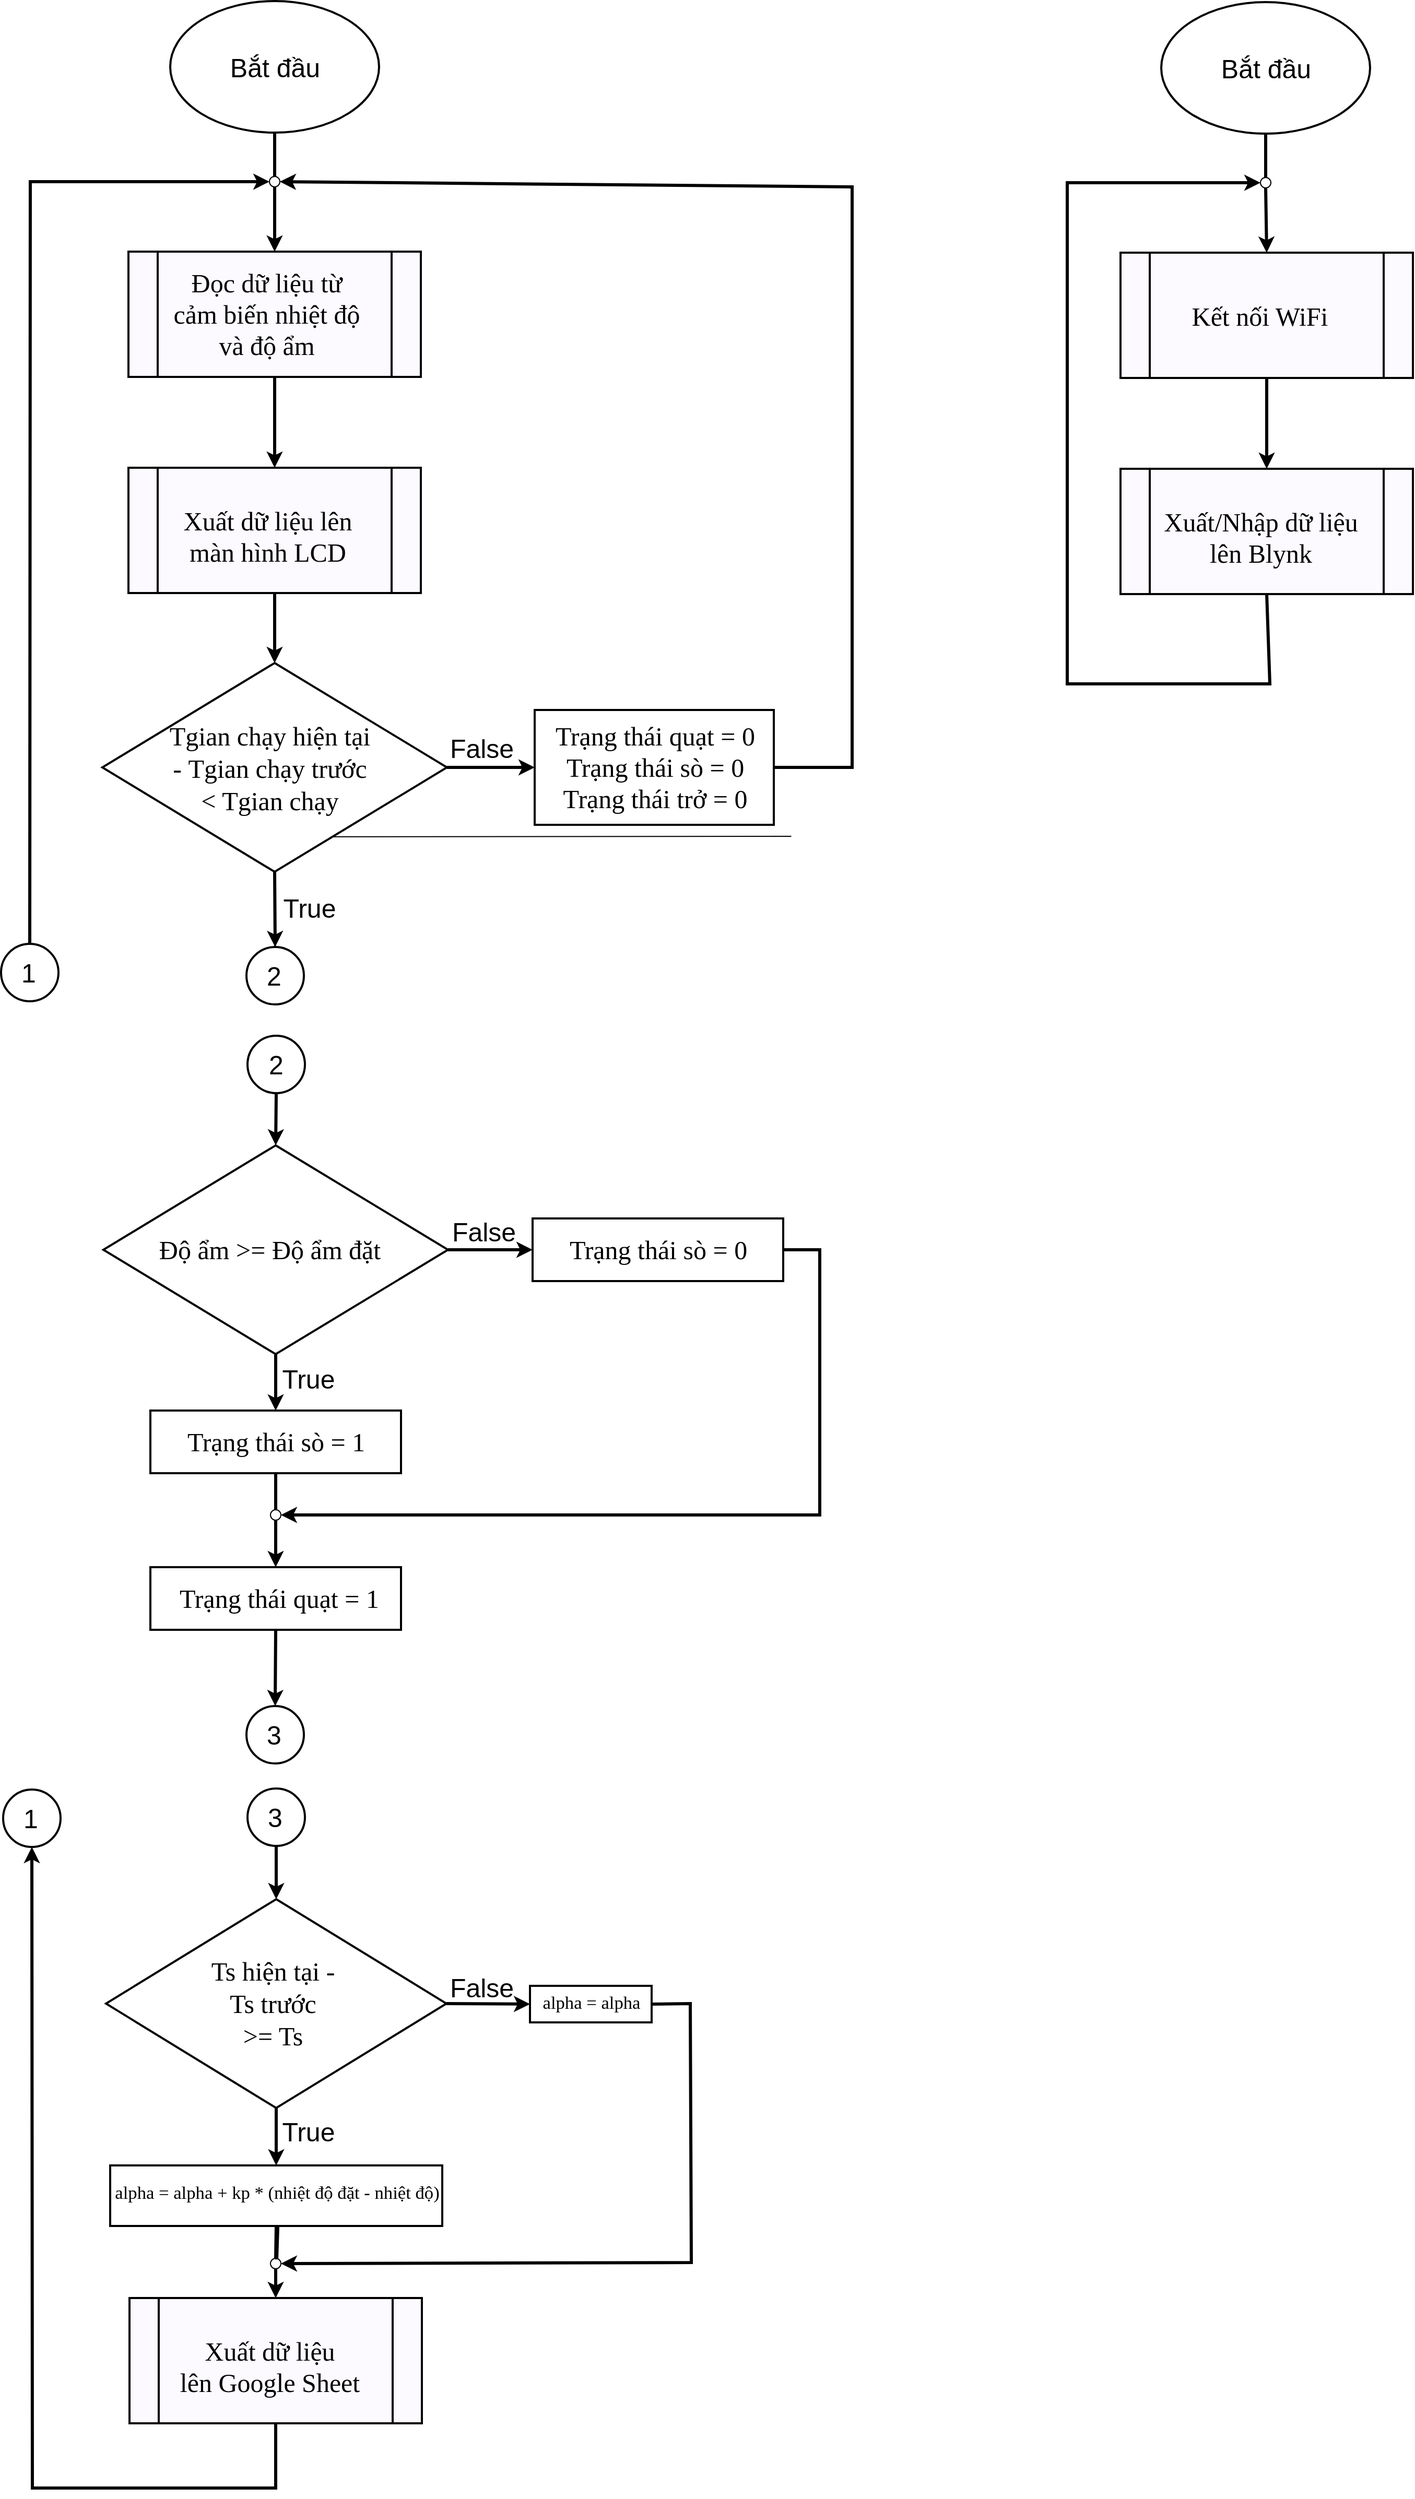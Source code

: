 <mxfile version="24.7.17">
  <diagram name="Page-1" id="D9zxaJIZI2jFiH7-IOss">
    <mxGraphModel dx="4497" dy="3326" grid="0" gridSize="1" guides="1" tooltips="1" connect="1" arrows="1" fold="1" page="0" pageScale="1" pageWidth="1654" pageHeight="2336" background="#ffffff" math="0" shadow="0">
      <root>
        <mxCell id="0" />
        <mxCell id="1" parent="0" />
        <mxCell id="LbYbu0DwZjwiuIc6V2sp-10" value="" style="edgeStyle=orthogonalEdgeStyle;rounded=0;orthogonalLoop=1;jettySize=auto;html=1;" parent="1" target="LbYbu0DwZjwiuIc6V2sp-2" edge="1">
          <mxGeometry relative="1" as="geometry">
            <mxPoint x="-18" y="-384" as="sourcePoint" />
          </mxGeometry>
        </mxCell>
        <mxCell id="LbYbu0DwZjwiuIc6V2sp-99" value="" style="endArrow=classic;html=1;rounded=0;fontColor=#000000;strokeColor=#000000;strokeWidth=3;entryX=0.5;entryY=0;entryDx=0;entryDy=0;exitX=0.5;exitY=1;exitDx=0;exitDy=0;" parent="1" source="LbYbu0DwZjwiuIc6V2sp-100" target="solCWpo8bO7OzQci0eeK-15" edge="1">
          <mxGeometry width="50" height="50" relative="1" as="geometry">
            <mxPoint x="-345" y="-221" as="sourcePoint" />
            <mxPoint x="-345" y="-141" as="targetPoint" />
          </mxGeometry>
        </mxCell>
        <mxCell id="Ph14q47PUuJlZYVLPVli-54" value="False" style="text;html=1;align=center;verticalAlign=middle;resizable=0;points=[];autosize=1;strokeColor=none;fillColor=none;fontColor=#000000;fontStyle=0;fontSize=25;" parent="1" vertex="1">
          <mxGeometry x="142" y="598" width="80" height="40" as="geometry" />
        </mxCell>
        <mxCell id="solCWpo8bO7OzQci0eeK-3" value="" style="edgeStyle=orthogonalEdgeStyle;rounded=0;orthogonalLoop=1;jettySize=auto;html=1;" parent="1" edge="1">
          <mxGeometry relative="1" as="geometry">
            <mxPoint x="476.746" y="240" as="sourcePoint" />
            <mxPoint x="-18" y="363.0" as="targetPoint" />
          </mxGeometry>
        </mxCell>
        <mxCell id="solCWpo8bO7OzQci0eeK-4" value="" style="endArrow=classic;html=1;rounded=0;fontColor=#000000;strokeColor=#000000;strokeWidth=3;exitX=0.5;exitY=1;exitDx=0;exitDy=0;entryX=0.5;entryY=0;entryDx=0;entryDy=0;" parent="1" source="solCWpo8bO7OzQci0eeK-38" target="solCWpo8bO7OzQci0eeK-41" edge="1">
          <mxGeometry width="50" height="50" relative="1" as="geometry">
            <mxPoint x="-202.5" y="1418" as="sourcePoint" />
            <mxPoint x="-202.5" y="1498" as="targetPoint" />
          </mxGeometry>
        </mxCell>
        <mxCell id="solCWpo8bO7OzQci0eeK-7" value="" style="endArrow=classic;html=1;rounded=0;fontColor=#000000;strokeColor=#000000;strokeWidth=3;entryX=0.5;entryY=0;entryDx=0;entryDy=0;exitX=0.5;exitY=1;exitDx=0;exitDy=0;" parent="1" source="solCWpo8bO7OzQci0eeK-23" target="solCWpo8bO7OzQci0eeK-17" edge="1">
          <mxGeometry width="50" height="50" relative="1" as="geometry">
            <mxPoint x="-241" y="603" as="sourcePoint" />
            <mxPoint x="-241" y="683" as="targetPoint" />
          </mxGeometry>
        </mxCell>
        <mxCell id="solCWpo8bO7OzQci0eeK-8" value="" style="endArrow=classic;html=1;rounded=0;fontColor=#000000;strokeColor=#000000;strokeWidth=3;exitX=0.5;exitY=1;exitDx=0;exitDy=0;entryX=0.5;entryY=0;entryDx=0;entryDy=0;" parent="1" source="solCWpo8bO7OzQci0eeK-26" target="HJxkdkK3NP3KPxyRZxwh-29" edge="1">
          <mxGeometry width="50" height="50" relative="1" as="geometry">
            <mxPoint x="-18" y="373.0" as="sourcePoint" />
            <mxPoint x="-22" y="360" as="targetPoint" />
          </mxGeometry>
        </mxCell>
        <mxCell id="solCWpo8bO7OzQci0eeK-9" value="" style="endArrow=classic;html=1;rounded=0;fontColor=#000000;strokeColor=#000000;strokeWidth=3;entryX=0.5;entryY=0;entryDx=0;entryDy=0;exitX=0.5;exitY=1;exitDx=0;exitDy=0;" parent="1" source="solCWpo8bO7OzQci0eeK-15" target="solCWpo8bO7OzQci0eeK-26" edge="1">
          <mxGeometry width="50" height="50" relative="1" as="geometry">
            <mxPoint x="-18" y="14" as="sourcePoint" />
            <mxPoint x="-15" y="79" as="targetPoint" />
          </mxGeometry>
        </mxCell>
        <mxCell id="solCWpo8bO7OzQci0eeK-10" value="" style="endArrow=classic;html=1;rounded=0;fontColor=#000000;strokeColor=#000000;strokeWidth=3;entryX=0.5;entryY=0;entryDx=0;entryDy=0;exitX=0.5;exitY=1;exitDx=0;exitDy=0;" parent="1" source="IF8FAciwRQgYDNBMesXo-1" target="LbYbu0DwZjwiuIc6V2sp-100" edge="1">
          <mxGeometry width="50" height="50" relative="1" as="geometry">
            <mxPoint x="17" y="-345" as="sourcePoint" />
            <mxPoint x="4" y="-333" as="targetPoint" />
          </mxGeometry>
        </mxCell>
        <mxCell id="solCWpo8bO7OzQci0eeK-13" value="" style="group" parent="1" vertex="1" connectable="0">
          <mxGeometry x="-158" y="-320" width="280" height="120" as="geometry" />
        </mxCell>
        <mxCell id="LbYbu0DwZjwiuIc6V2sp-100" value="" style="shape=process;whiteSpace=wrap;html=1;backgroundOutline=1;fillColor=#fcfaff;strokeWidth=2;strokeColor=#000000;" parent="solCWpo8bO7OzQci0eeK-13" vertex="1">
          <mxGeometry width="280" height="120" as="geometry" />
        </mxCell>
        <mxCell id="LbYbu0DwZjwiuIc6V2sp-101" value="&lt;font face=&quot;Times New Roman&quot;&gt;&lt;span style=&quot;font-size: 25px;&quot;&gt;Đọc dữ liệu&amp;nbsp;&lt;/span&gt;&lt;/font&gt;&lt;span style=&quot;font-size: 25px; font-family: &amp;quot;Times New Roman&amp;quot;; background-color: initial;&quot;&gt;từ&lt;/span&gt;&lt;div&gt;&lt;span style=&quot;font-size: 25px; font-family: &amp;quot;Times New Roman&amp;quot;; background-color: initial;&quot;&gt;cảm biến nhiệt độ&lt;/span&gt;&lt;/div&gt;&lt;div&gt;&lt;span style=&quot;font-size: 25px; font-family: &amp;quot;Times New Roman&amp;quot;; background-color: initial;&quot;&gt;và độ ẩm&lt;/span&gt;&lt;/div&gt;" style="text;html=1;align=center;verticalAlign=middle;resizable=0;points=[];autosize=1;strokeColor=none;fillColor=none;fontColor=#000000;container=0;" parent="solCWpo8bO7OzQci0eeK-13" vertex="1">
          <mxGeometry x="32.303" y="10.002" width="200" height="100" as="geometry" />
        </mxCell>
        <mxCell id="solCWpo8bO7OzQci0eeK-14" value="" style="group" parent="1" vertex="1" connectable="0">
          <mxGeometry x="-158" y="-108" width="280" height="120" as="geometry" />
        </mxCell>
        <mxCell id="solCWpo8bO7OzQci0eeK-15" value="" style="shape=process;whiteSpace=wrap;html=1;backgroundOutline=1;fillColor=#fcfaff;strokeWidth=2;strokeColor=#000000;" parent="solCWpo8bO7OzQci0eeK-14" vertex="1">
          <mxGeometry y="-5" width="280" height="120" as="geometry" />
        </mxCell>
        <mxCell id="solCWpo8bO7OzQci0eeK-16" value="&lt;font face=&quot;Times New Roman&quot;&gt;&lt;span style=&quot;font-size: 25px;&quot;&gt;Xuất dữ liệu lên&lt;/span&gt;&lt;/font&gt;&lt;div&gt;&lt;div&gt;&lt;font face=&quot;Times New Roman&quot;&gt;&lt;span style=&quot;font-size: 25px;&quot;&gt;màn hình LCD&lt;/span&gt;&lt;/font&gt;&lt;/div&gt;&lt;/div&gt;" style="text;html=1;align=center;verticalAlign=middle;resizable=0;points=[];autosize=1;strokeColor=none;fillColor=none;fontColor=#000000;container=0;" parent="solCWpo8bO7OzQci0eeK-14" vertex="1">
          <mxGeometry x="43.303" y="24.002" width="180" height="73" as="geometry" />
        </mxCell>
        <mxCell id="solCWpo8bO7OzQci0eeK-21" value="" style="group" parent="1" vertex="1" connectable="0">
          <mxGeometry x="-137.004" y="790" width="240.004" height="60" as="geometry" />
        </mxCell>
        <mxCell id="solCWpo8bO7OzQci0eeK-17" value="" style="rounded=0;whiteSpace=wrap;html=1;fillColor=#ffffff;strokeColor=#000000;strokeWidth=2;container=0;" parent="solCWpo8bO7OzQci0eeK-21" vertex="1">
          <mxGeometry x="0.004" width="240" height="60" as="geometry" />
        </mxCell>
        <mxCell id="solCWpo8bO7OzQci0eeK-18" value="&lt;font face=&quot;Times New Roman&quot;&gt;&lt;span style=&quot;font-size: 25px;&quot;&gt;Trạng thái sò = 1&lt;/span&gt;&lt;/font&gt;" style="text;html=1;align=center;verticalAlign=middle;resizable=0;points=[];autosize=1;strokeColor=none;fillColor=none;fontColor=#000000;container=0;" parent="solCWpo8bO7OzQci0eeK-21" vertex="1">
          <mxGeometry x="25" y="10.002" width="190" height="40" as="geometry" />
        </mxCell>
        <mxCell id="solCWpo8bO7OzQci0eeK-22" value="" style="group" parent="1" vertex="1" connectable="0">
          <mxGeometry x="-182" y="536" width="330" height="200" as="geometry" />
        </mxCell>
        <mxCell id="solCWpo8bO7OzQci0eeK-23" value="" style="rhombus;whiteSpace=wrap;html=1;fontColor=#000000;strokeColor=#000000;fillColor=#ffffff;strokeWidth=2;" parent="solCWpo8bO7OzQci0eeK-22" vertex="1">
          <mxGeometry width="330" height="200" as="geometry" />
        </mxCell>
        <mxCell id="solCWpo8bO7OzQci0eeK-24" value="&lt;span style=&quot;font-family: &amp;quot;Times New Roman&amp;quot;;&quot;&gt;Độ ẩm &amp;gt;= Độ ẩm đặt&lt;/span&gt;" style="text;html=1;align=center;verticalAlign=middle;resizable=0;points=[];autosize=1;strokeColor=none;fillColor=none;fontColor=#000000;fontStyle=0;fontSize=25;" parent="solCWpo8bO7OzQci0eeK-22" vertex="1">
          <mxGeometry x="39.289" y="80.488" width="240" height="40" as="geometry" />
        </mxCell>
        <mxCell id="solCWpo8bO7OzQci0eeK-31" value="" style="group" parent="1" vertex="1" connectable="0">
          <mxGeometry x="228.996" y="606" width="240.004" height="60" as="geometry" />
        </mxCell>
        <mxCell id="solCWpo8bO7OzQci0eeK-32" value="" style="rounded=0;whiteSpace=wrap;html=1;fillColor=#ffffff;strokeColor=#000000;strokeWidth=2;container=0;" parent="solCWpo8bO7OzQci0eeK-31" vertex="1">
          <mxGeometry x="0.004" width="240" height="60" as="geometry" />
        </mxCell>
        <mxCell id="solCWpo8bO7OzQci0eeK-33" value="&lt;font face=&quot;Times New Roman&quot;&gt;&lt;span style=&quot;font-size: 25px;&quot;&gt;Trạng thái sò = 0&lt;/span&gt;&lt;/font&gt;" style="text;html=1;align=center;verticalAlign=middle;resizable=0;points=[];autosize=1;strokeColor=none;fillColor=none;fontColor=#000000;container=0;" parent="solCWpo8bO7OzQci0eeK-31" vertex="1">
          <mxGeometry x="25" y="10.002" width="190" height="40" as="geometry" />
        </mxCell>
        <mxCell id="solCWpo8bO7OzQci0eeK-37" value="" style="group" parent="1" vertex="1" connectable="0">
          <mxGeometry x="-179.5" y="1258" width="326" height="200" as="geometry" />
        </mxCell>
        <mxCell id="solCWpo8bO7OzQci0eeK-38" value="" style="rhombus;whiteSpace=wrap;html=1;fontColor=#000000;strokeColor=#000000;fillColor=#ffffff;strokeWidth=2;" parent="solCWpo8bO7OzQci0eeK-37" vertex="1">
          <mxGeometry width="326" height="200" as="geometry" />
        </mxCell>
        <mxCell id="solCWpo8bO7OzQci0eeK-39" value="&lt;font face=&quot;Times New Roman&quot;&gt;Ts hiện tại -&lt;/font&gt;&lt;div&gt;&lt;font face=&quot;Times New Roman&quot;&gt;Ts trước&lt;/font&gt;&lt;/div&gt;&lt;div&gt;&lt;font face=&quot;Times New Roman&quot;&gt;&amp;gt;= Ts&lt;/font&gt;&lt;/div&gt;" style="text;html=1;align=center;verticalAlign=middle;resizable=0;points=[];autosize=1;strokeColor=none;fillColor=none;fontColor=#000000;fontStyle=0;fontSize=25;" parent="solCWpo8bO7OzQci0eeK-37" vertex="1">
          <mxGeometry x="90.57" y="47.488" width="137" height="106" as="geometry" />
        </mxCell>
        <mxCell id="solCWpo8bO7OzQci0eeK-44" value="True" style="text;html=1;align=center;verticalAlign=middle;resizable=0;points=[];autosize=1;strokeColor=none;fillColor=none;fontColor=#000000;fontStyle=0;fontSize=25;" parent="1" vertex="1">
          <mxGeometry x="-20.5" y="1458" width="69" height="43" as="geometry" />
        </mxCell>
        <mxCell id="solCWpo8bO7OzQci0eeK-45" value="" style="endArrow=classic;html=1;rounded=0;fontColor=#000000;strokeColor=#000000;strokeWidth=3;exitX=1;exitY=0.5;exitDx=0;exitDy=0;entryX=0;entryY=0.5;entryDx=0;entryDy=0;" parent="1" source="solCWpo8bO7OzQci0eeK-38" target="solCWpo8bO7OzQci0eeK-58" edge="1">
          <mxGeometry width="50" height="50" relative="1" as="geometry">
            <mxPoint x="243.5" y="1327" as="sourcePoint" />
            <mxPoint x="243.5" y="1391" as="targetPoint" />
          </mxGeometry>
        </mxCell>
        <mxCell id="solCWpo8bO7OzQci0eeK-46" value="" style="endArrow=classic;html=1;rounded=0;fontColor=#000000;strokeColor=#000000;strokeWidth=3;entryX=0;entryY=0.5;entryDx=0;entryDy=0;exitX=1;exitY=0.5;exitDx=0;exitDy=0;" parent="1" source="solCWpo8bO7OzQci0eeK-23" target="solCWpo8bO7OzQci0eeK-32" edge="1">
          <mxGeometry width="50" height="50" relative="1" as="geometry">
            <mxPoint x="205" y="668" as="sourcePoint" />
            <mxPoint x="205" y="729" as="targetPoint" />
          </mxGeometry>
        </mxCell>
        <mxCell id="solCWpo8bO7OzQci0eeK-47" value="True" style="text;html=1;align=center;verticalAlign=middle;resizable=0;points=[];autosize=1;strokeColor=none;fillColor=none;fontColor=#000000;fontStyle=0;fontSize=25;" parent="1" vertex="1">
          <mxGeometry x="-21" y="737" width="69" height="43" as="geometry" />
        </mxCell>
        <mxCell id="solCWpo8bO7OzQci0eeK-48" value="" style="group" parent="1" vertex="1" connectable="0">
          <mxGeometry x="-118" y="-560" width="200" height="126" as="geometry" />
        </mxCell>
        <mxCell id="LbYbu0DwZjwiuIc6V2sp-1" value="" style="ellipse;whiteSpace=wrap;html=1;fillColor=#ffffff;strokeWidth=2;strokeColor=#000000;" parent="solCWpo8bO7OzQci0eeK-48" vertex="1">
          <mxGeometry width="200" height="126" as="geometry" />
        </mxCell>
        <mxCell id="LbYbu0DwZjwiuIc6V2sp-2" value="Bắt đầu" style="text;html=1;align=center;verticalAlign=middle;resizable=0;points=[];autosize=1;strokeColor=none;fillColor=none;fontColor=#000000;fontStyle=0;fontSize=25;" parent="solCWpo8bO7OzQci0eeK-48" vertex="1">
          <mxGeometry x="44.993" y="43" width="110" height="40" as="geometry" />
        </mxCell>
        <mxCell id="solCWpo8bO7OzQci0eeK-49" value="True" style="text;html=1;align=center;verticalAlign=middle;resizable=0;points=[];autosize=1;strokeColor=none;fillColor=none;fontColor=#000000;fontStyle=0;fontSize=25;" parent="1" vertex="1">
          <mxGeometry x="-20" y="286" width="69" height="43" as="geometry" />
        </mxCell>
        <mxCell id="solCWpo8bO7OzQci0eeK-54" value="" style="endArrow=classic;html=1;rounded=0;fontColor=#000000;strokeColor=#000000;strokeWidth=3;entryX=0;entryY=0.5;entryDx=0;entryDy=0;exitX=1;exitY=0.5;exitDx=0;exitDy=0;" parent="1" source="solCWpo8bO7OzQci0eeK-26" target="solCWpo8bO7OzQci0eeK-66" edge="1">
          <mxGeometry width="50" height="50" relative="1" as="geometry">
            <mxPoint x="140" y="234" as="sourcePoint" />
            <mxPoint x="228" y="174" as="targetPoint" />
          </mxGeometry>
        </mxCell>
        <mxCell id="solCWpo8bO7OzQci0eeK-53" value="False" style="text;html=1;align=center;verticalAlign=middle;resizable=0;points=[];autosize=1;strokeColor=none;fillColor=none;fontColor=#000000;fontStyle=0;fontSize=25;" parent="1" vertex="1">
          <mxGeometry x="140" y="135" width="80" height="40" as="geometry" />
        </mxCell>
        <mxCell id="solCWpo8bO7OzQci0eeK-55" value="" style="group" parent="1" vertex="1" connectable="0">
          <mxGeometry x="-183" y="74" width="330" height="200" as="geometry" />
        </mxCell>
        <mxCell id="solCWpo8bO7OzQci0eeK-26" value="" style="rhombus;whiteSpace=wrap;html=1;fontColor=#000000;strokeColor=#000000;fillColor=#ffffff;strokeWidth=2;" parent="solCWpo8bO7OzQci0eeK-55" vertex="1">
          <mxGeometry width="330" height="200" as="geometry" />
        </mxCell>
        <mxCell id="solCWpo8bO7OzQci0eeK-27" value="&lt;font face=&quot;Times New Roman&quot;&gt;Tgian chạy hiện tại&lt;/font&gt;&lt;div&gt;&lt;font face=&quot;Times New Roman&quot;&gt;-&amp;nbsp;&lt;/font&gt;&lt;span style=&quot;font-family: &amp;quot;Times New Roman&amp;quot;; background-color: initial;&quot;&gt;Tgian chạy trước&lt;/span&gt;&lt;div&gt;&lt;font face=&quot;Times New Roman&quot;&gt;&amp;lt; Tgian chạy&lt;/font&gt;&lt;/div&gt;&lt;/div&gt;" style="text;html=1;align=center;verticalAlign=middle;resizable=0;points=[];autosize=1;strokeColor=none;fillColor=none;fontColor=#000000;fontStyle=0;fontSize=25;" parent="solCWpo8bO7OzQci0eeK-55" vertex="1">
          <mxGeometry x="54.289" y="48.341" width="211" height="106" as="geometry" />
        </mxCell>
        <mxCell id="solCWpo8bO7OzQci0eeK-61" value="False" style="text;html=1;align=center;verticalAlign=middle;resizable=0;points=[];autosize=1;strokeColor=none;fillColor=none;fontColor=#000000;fontStyle=0;fontSize=25;" parent="1" vertex="1">
          <mxGeometry x="139.5" y="1320" width="80" height="43" as="geometry" />
        </mxCell>
        <mxCell id="solCWpo8bO7OzQci0eeK-68" value="" style="group" parent="1" vertex="1" connectable="0">
          <mxGeometry x="231" y="119" width="229" height="110" as="geometry" />
        </mxCell>
        <mxCell id="solCWpo8bO7OzQci0eeK-66" value="" style="rounded=0;whiteSpace=wrap;html=1;fillColor=#ffffff;strokeColor=#000000;strokeWidth=2;container=0;" parent="solCWpo8bO7OzQci0eeK-68" vertex="1">
          <mxGeometry width="229" height="110" as="geometry" />
        </mxCell>
        <mxCell id="solCWpo8bO7OzQci0eeK-67" value="&lt;font face=&quot;Times New Roman&quot;&gt;&lt;span style=&quot;font-size: 25px;&quot;&gt;Trạng thái quạt = 0&lt;/span&gt;&lt;/font&gt;&lt;div&gt;&lt;span style=&quot;font-family: &amp;quot;Times New Roman&amp;quot;; font-size: 25px;&quot;&gt;Trạng thái sò = 0&lt;/span&gt;&lt;/div&gt;&lt;div&gt;&lt;span style=&quot;font-family: &amp;quot;Times New Roman&amp;quot;; font-size: 25px;&quot;&gt;Trạng thái trở = 0&lt;/span&gt;&lt;br&gt;&lt;/div&gt;" style="text;html=1;align=center;verticalAlign=middle;resizable=0;points=[];autosize=1;strokeColor=none;fillColor=none;fontColor=#000000;container=0;" parent="solCWpo8bO7OzQci0eeK-68" vertex="1">
          <mxGeometry x="9.5" y="3.5" width="210" height="103" as="geometry" />
        </mxCell>
        <mxCell id="solCWpo8bO7OzQci0eeK-69" value="" style="group" parent="1" vertex="1" connectable="0">
          <mxGeometry x="-181.004" y="1513" width="330" height="58" as="geometry" />
        </mxCell>
        <mxCell id="solCWpo8bO7OzQci0eeK-41" value="" style="rounded=0;whiteSpace=wrap;html=1;fillColor=#ffffff;strokeColor=#000000;strokeWidth=2;container=0;" parent="solCWpo8bO7OzQci0eeK-69" vertex="1">
          <mxGeometry x="5.504" width="318" height="58" as="geometry" />
        </mxCell>
        <mxCell id="solCWpo8bO7OzQci0eeK-42" value="&lt;span style=&quot;font-size:13.0pt;line-height:&lt;br/&gt;150%;font-family:&amp;quot;Times New Roman&amp;quot;,serif;mso-fareast-font-family:&amp;quot;Times New Roman&amp;quot;;&lt;br/&gt;mso-ansi-language:VI;mso-fareast-language:EN-US;mso-bidi-language:AR-SA&quot; lang=&quot;VI&quot;&gt;alpha = alpha&lt;/span&gt;&lt;span style=&quot;font-size:13.0pt;line-height:&lt;br/&gt;150%;font-family:&amp;quot;Times New Roman&amp;quot;,serif;mso-fareast-font-family:&amp;quot;Times New Roman&amp;quot;;&lt;br/&gt;mso-ansi-language:VI;mso-fareast-language:EN-US;mso-bidi-language:AR-SA&quot; lang=&quot;VI&quot;&gt;&amp;nbsp;+ kp * (nhiệt độ đặt - nhiệt độ)&lt;/span&gt;" style="text;html=1;align=center;verticalAlign=middle;resizable=0;points=[];autosize=1;strokeColor=none;fillColor=none;fontColor=#000000;container=0;" parent="solCWpo8bO7OzQci0eeK-69" vertex="1">
          <mxGeometry y="10.002" width="330" height="34" as="geometry" />
        </mxCell>
        <mxCell id="solCWpo8bO7OzQci0eeK-70" value="" style="group" parent="1" vertex="1" connectable="0">
          <mxGeometry x="226.5" y="1341" width="116.5" height="35" as="geometry" />
        </mxCell>
        <mxCell id="solCWpo8bO7OzQci0eeK-58" value="" style="rounded=0;whiteSpace=wrap;html=1;fillColor=#ffffff;strokeColor=#000000;strokeWidth=2;container=0;" parent="solCWpo8bO7OzQci0eeK-70" vertex="1">
          <mxGeometry width="116.5" height="35" as="geometry" />
        </mxCell>
        <mxCell id="solCWpo8bO7OzQci0eeK-59" value="&lt;font face=&quot;Times New Roman, serif&quot;&gt;&lt;span style=&quot;font-size: 17.333px;&quot;&gt;alpha = alpha&lt;/span&gt;&lt;/font&gt;" style="text;html=1;align=center;verticalAlign=middle;resizable=0;points=[];autosize=1;strokeColor=none;fillColor=none;fontColor=#000000;container=0;" parent="solCWpo8bO7OzQci0eeK-70" vertex="1">
          <mxGeometry x="1.75" y="0.002" width="113" height="34" as="geometry" />
        </mxCell>
        <mxCell id="solCWpo8bO7OzQci0eeK-71" value="" style="ellipse;whiteSpace=wrap;html=1;aspect=fixed;" parent="1" vertex="1">
          <mxGeometry x="-22" y="885" width="10" height="10" as="geometry" />
        </mxCell>
        <mxCell id="solCWpo8bO7OzQci0eeK-78" value="" style="endArrow=none;html=1;rounded=0;strokeWidth=3;strokeColor=#000000;entryX=0.5;entryY=1;entryDx=0;entryDy=0;exitX=0.5;exitY=0;exitDx=0;exitDy=0;" parent="1" source="IF8FAciwRQgYDNBMesXo-1" target="LbYbu0DwZjwiuIc6V2sp-1" edge="1">
          <mxGeometry width="50" height="50" relative="1" as="geometry">
            <mxPoint x="2" y="-411" as="sourcePoint" />
            <mxPoint x="196" y="-473" as="targetPoint" />
          </mxGeometry>
        </mxCell>
        <mxCell id="HJxkdkK3NP3KPxyRZxwh-1" value="" style="endArrow=classic;html=1;rounded=0;fontColor=#000000;strokeColor=#000000;strokeWidth=3;entryX=0.5;entryY=0;entryDx=0;entryDy=0;exitX=0.5;exitY=1;exitDx=0;exitDy=0;" parent="1" source="HJxkdkK3NP3KPxyRZxwh-3" target="HJxkdkK3NP3KPxyRZxwh-6" edge="1">
          <mxGeometry width="50" height="50" relative="1" as="geometry">
            <mxPoint x="605" y="-220" as="sourcePoint" />
            <mxPoint x="605" y="-140" as="targetPoint" />
          </mxGeometry>
        </mxCell>
        <mxCell id="HJxkdkK3NP3KPxyRZxwh-2" value="" style="group" parent="1" vertex="1" connectable="0">
          <mxGeometry x="792" y="-319" width="280" height="120" as="geometry" />
        </mxCell>
        <mxCell id="HJxkdkK3NP3KPxyRZxwh-3" value="" style="shape=process;whiteSpace=wrap;html=1;backgroundOutline=1;fillColor=#fcfaff;strokeWidth=2;strokeColor=#000000;" parent="HJxkdkK3NP3KPxyRZxwh-2" vertex="1">
          <mxGeometry width="280" height="120" as="geometry" />
        </mxCell>
        <mxCell id="HJxkdkK3NP3KPxyRZxwh-4" value="&lt;font face=&quot;Times New Roman&quot;&gt;&lt;span style=&quot;font-size: 25px;&quot;&gt;Kết nối WiFi&lt;/span&gt;&lt;/font&gt;" style="text;html=1;align=center;verticalAlign=middle;resizable=0;points=[];autosize=1;strokeColor=none;fillColor=none;fontColor=#000000;container=0;" parent="HJxkdkK3NP3KPxyRZxwh-2" vertex="1">
          <mxGeometry x="58.303" y="39.002" width="149" height="43" as="geometry" />
        </mxCell>
        <mxCell id="HJxkdkK3NP3KPxyRZxwh-5" value="" style="group" parent="1" vertex="1" connectable="0">
          <mxGeometry x="792" y="-107" width="280" height="120" as="geometry" />
        </mxCell>
        <mxCell id="HJxkdkK3NP3KPxyRZxwh-6" value="" style="shape=process;whiteSpace=wrap;html=1;backgroundOutline=1;fillColor=#fcfaff;strokeWidth=2;strokeColor=#000000;" parent="HJxkdkK3NP3KPxyRZxwh-5" vertex="1">
          <mxGeometry y="-5" width="280" height="120" as="geometry" />
        </mxCell>
        <mxCell id="HJxkdkK3NP3KPxyRZxwh-7" value="&lt;font face=&quot;Times New Roman&quot;&gt;&lt;span style=&quot;font-size: 25px;&quot;&gt;Xuất/Nhập dữ liệu&lt;/span&gt;&lt;/font&gt;&lt;div&gt;&lt;font face=&quot;Times New Roman&quot;&gt;&lt;span style=&quot;font-size: 25px;&quot;&gt;lên&amp;nbsp;&lt;/span&gt;&lt;/font&gt;&lt;span style=&quot;font-size: 25px; font-family: &amp;quot;Times New Roman&amp;quot;; background-color: initial;&quot;&gt;Blynk&lt;/span&gt;&lt;/div&gt;" style="text;html=1;align=center;verticalAlign=middle;resizable=0;points=[];autosize=1;strokeColor=none;fillColor=none;fontColor=#000000;container=0;" parent="HJxkdkK3NP3KPxyRZxwh-5" vertex="1">
          <mxGeometry x="31.303" y="24.002" width="205" height="73" as="geometry" />
        </mxCell>
        <mxCell id="HJxkdkK3NP3KPxyRZxwh-8" value="" style="group" parent="1" vertex="1" connectable="0">
          <mxGeometry x="-157" y="1645" width="280" height="120" as="geometry" />
        </mxCell>
        <mxCell id="HJxkdkK3NP3KPxyRZxwh-9" value="" style="shape=process;whiteSpace=wrap;html=1;backgroundOutline=1;fillColor=#fcfaff;strokeWidth=2;strokeColor=#000000;" parent="HJxkdkK3NP3KPxyRZxwh-8" vertex="1">
          <mxGeometry y="-5" width="280" height="120" as="geometry" />
        </mxCell>
        <mxCell id="HJxkdkK3NP3KPxyRZxwh-10" value="&lt;font face=&quot;Times New Roman&quot;&gt;&lt;span style=&quot;font-size: 25px;&quot;&gt;Xuất dữ liệu&lt;/span&gt;&lt;/font&gt;&lt;div&gt;&lt;font face=&quot;Times New Roman&quot;&gt;&lt;span style=&quot;font-size: 25px;&quot;&gt;lên&amp;nbsp;&lt;/span&gt;&lt;/font&gt;&lt;span style=&quot;font-size: 25px; font-family: &amp;quot;Times New Roman&amp;quot;; background-color: initial;&quot;&gt;Google Sheet&lt;/span&gt;&lt;/div&gt;" style="text;html=1;align=center;verticalAlign=middle;resizable=0;points=[];autosize=1;strokeColor=none;fillColor=none;fontColor=#000000;container=0;" parent="HJxkdkK3NP3KPxyRZxwh-8" vertex="1">
          <mxGeometry x="38.303" y="24.002" width="191" height="73" as="geometry" />
        </mxCell>
        <mxCell id="HJxkdkK3NP3KPxyRZxwh-11" value="" style="endArrow=classic;html=1;rounded=0;fontColor=#000000;strokeColor=#000000;strokeWidth=3;exitX=1;exitY=0.5;exitDx=0;exitDy=0;entryX=1;entryY=0.5;entryDx=0;entryDy=0;" parent="1" source="solCWpo8bO7OzQci0eeK-32" target="solCWpo8bO7OzQci0eeK-71" edge="1">
          <mxGeometry width="50" height="50" relative="1" as="geometry">
            <mxPoint x="323" y="822" as="sourcePoint" />
            <mxPoint x="-2" y="891" as="targetPoint" />
            <Array as="points">
              <mxPoint x="504" y="636" />
              <mxPoint x="504" y="890" />
            </Array>
          </mxGeometry>
        </mxCell>
        <mxCell id="HJxkdkK3NP3KPxyRZxwh-12" value="" style="endArrow=classic;html=1;rounded=0;fontColor=#000000;strokeColor=#000000;strokeWidth=3;entryX=0.5;entryY=0;entryDx=0;entryDy=0;exitX=0.5;exitY=1;exitDx=0;exitDy=0;" parent="1" source="solCWpo8bO7OzQci0eeK-71" target="solCWpo8bO7OzQci0eeK-35" edge="1">
          <mxGeometry width="50" height="50" relative="1" as="geometry">
            <mxPoint x="9" y="906" as="sourcePoint" />
            <mxPoint x="90" y="906" as="targetPoint" />
          </mxGeometry>
        </mxCell>
        <mxCell id="HJxkdkK3NP3KPxyRZxwh-13" value="" style="endArrow=none;html=1;rounded=0;strokeWidth=3;strokeColor=#000000;entryX=0.5;entryY=1;entryDx=0;entryDy=0;exitX=0.5;exitY=0;exitDx=0;exitDy=0;" parent="1" source="solCWpo8bO7OzQci0eeK-71" target="solCWpo8bO7OzQci0eeK-17" edge="1">
          <mxGeometry width="50" height="50" relative="1" as="geometry">
            <mxPoint x="-3" y="916" as="sourcePoint" />
            <mxPoint x="-3" y="880" as="targetPoint" />
          </mxGeometry>
        </mxCell>
        <mxCell id="HJxkdkK3NP3KPxyRZxwh-14" value="" style="group" parent="1" vertex="1" connectable="0">
          <mxGeometry x="-137" y="940" width="240" height="60" as="geometry" />
        </mxCell>
        <mxCell id="solCWpo8bO7OzQci0eeK-35" value="" style="rounded=0;whiteSpace=wrap;html=1;fillColor=#ffffff;strokeColor=#000000;strokeWidth=2;container=0;" parent="HJxkdkK3NP3KPxyRZxwh-14" vertex="1">
          <mxGeometry width="240" height="60" as="geometry" />
        </mxCell>
        <mxCell id="solCWpo8bO7OzQci0eeK-36" value="&lt;font face=&quot;Times New Roman&quot;&gt;&lt;span style=&quot;font-size: 25px;&quot;&gt;Trạng thái quạt = 1&lt;/span&gt;&lt;/font&gt;" style="text;html=1;align=center;verticalAlign=middle;resizable=0;points=[];autosize=1;strokeColor=none;fillColor=none;fontColor=#000000;container=0;" parent="HJxkdkK3NP3KPxyRZxwh-14" vertex="1">
          <mxGeometry x="18.48" y="10.002" width="210" height="40" as="geometry" />
        </mxCell>
        <mxCell id="HJxkdkK3NP3KPxyRZxwh-22" value="" style="ellipse;whiteSpace=wrap;html=1;aspect=fixed;" parent="1" vertex="1">
          <mxGeometry x="-22" y="1602" width="10" height="10" as="geometry" />
        </mxCell>
        <mxCell id="HJxkdkK3NP3KPxyRZxwh-23" value="" style="endArrow=none;html=1;rounded=0;strokeWidth=3;strokeColor=#000000;exitX=0.5;exitY=0;exitDx=0;exitDy=0;entryX=0.5;entryY=1;entryDx=0;entryDy=0;" parent="1" source="HJxkdkK3NP3KPxyRZxwh-22" target="solCWpo8bO7OzQci0eeK-41" edge="1">
          <mxGeometry width="50" height="50" relative="1" as="geometry">
            <mxPoint x="-57.5" y="1652" as="sourcePoint" />
            <mxPoint x="-15.5" y="1594" as="targetPoint" />
          </mxGeometry>
        </mxCell>
        <mxCell id="HJxkdkK3NP3KPxyRZxwh-24" value="" style="endArrow=classic;html=1;rounded=0;fontColor=#000000;strokeColor=#000000;strokeWidth=3;exitX=0.5;exitY=1;exitDx=0;exitDy=0;entryX=0.5;entryY=0;entryDx=0;entryDy=0;" parent="1" source="HJxkdkK3NP3KPxyRZxwh-22" target="HJxkdkK3NP3KPxyRZxwh-9" edge="1">
          <mxGeometry width="50" height="50" relative="1" as="geometry">
            <mxPoint x="33.5" y="1616" as="sourcePoint" />
            <mxPoint x="-18" y="1638" as="targetPoint" />
          </mxGeometry>
        </mxCell>
        <mxCell id="HJxkdkK3NP3KPxyRZxwh-25" value="" style="endArrow=classic;html=1;rounded=0;fontColor=#000000;strokeColor=#000000;strokeWidth=3;entryX=0.5;entryY=0;entryDx=0;entryDy=0;exitX=0.5;exitY=1;exitDx=0;exitDy=0;" parent="1" source="HJxkdkK3NP3KPxyRZxwh-61" target="solCWpo8bO7OzQci0eeK-38" edge="1">
          <mxGeometry width="50" height="50" relative="1" as="geometry">
            <mxPoint x="-41" y="1231" as="sourcePoint" />
            <mxPoint x="-85" y="1257" as="targetPoint" />
          </mxGeometry>
        </mxCell>
        <mxCell id="HJxkdkK3NP3KPxyRZxwh-26" value="" style="endArrow=classic;html=1;rounded=0;fontColor=#000000;strokeColor=#000000;strokeWidth=3;exitX=1;exitY=0.5;exitDx=0;exitDy=0;entryX=1;entryY=0.5;entryDx=0;entryDy=0;" parent="1" source="solCWpo8bO7OzQci0eeK-58" target="HJxkdkK3NP3KPxyRZxwh-22" edge="1">
          <mxGeometry width="50" height="50" relative="1" as="geometry">
            <mxPoint x="344" y="1358" as="sourcePoint" />
            <mxPoint x="-137" y="1612" as="targetPoint" />
            <Array as="points">
              <mxPoint x="380" y="1358" />
              <mxPoint x="381" y="1606" />
            </Array>
          </mxGeometry>
        </mxCell>
        <mxCell id="HJxkdkK3NP3KPxyRZxwh-31" value="" style="group" parent="1" vertex="1" connectable="0">
          <mxGeometry x="-45" y="346" width="55" height="55" as="geometry" />
        </mxCell>
        <mxCell id="HJxkdkK3NP3KPxyRZxwh-29" value="" style="ellipse;whiteSpace=wrap;html=1;fillColor=#ffffff;strokeWidth=2;strokeColor=#000000;" parent="HJxkdkK3NP3KPxyRZxwh-31" vertex="1">
          <mxGeometry width="55" height="55" as="geometry" />
        </mxCell>
        <mxCell id="HJxkdkK3NP3KPxyRZxwh-30" value="2" style="text;html=1;align=center;verticalAlign=middle;resizable=0;points=[];autosize=1;strokeColor=none;fillColor=none;fontColor=#000000;fontStyle=0;fontSize=25;" parent="HJxkdkK3NP3KPxyRZxwh-31" vertex="1">
          <mxGeometry x="9.002" y="5.001" width="33" height="43" as="geometry" />
        </mxCell>
        <mxCell id="HJxkdkK3NP3KPxyRZxwh-39" value="" style="endArrow=none;html=1;rounded=0;strokeWidth=3;strokeColor=#000000;exitX=0.5;exitY=0;exitDx=0;exitDy=0;entryX=0.5;entryY=1;entryDx=0;entryDy=0;" parent="1" edge="1">
          <mxGeometry width="50" height="50" relative="1" as="geometry">
            <mxPoint x="-16" y="1603" as="sourcePoint" />
            <mxPoint x="-15" y="1572" as="targetPoint" />
          </mxGeometry>
        </mxCell>
        <mxCell id="HJxkdkK3NP3KPxyRZxwh-50" value="" style="endArrow=classic;html=1;rounded=0;fontColor=#000000;strokeColor=#000000;strokeWidth=3;exitX=0.5;exitY=1;exitDx=0;exitDy=0;entryX=0;entryY=0.5;entryDx=0;entryDy=0;" parent="1" source="HJxkdkK3NP3KPxyRZxwh-6" target="IF8FAciwRQgYDNBMesXo-8" edge="1">
          <mxGeometry width="50" height="50" relative="1" as="geometry">
            <mxPoint x="937" y="123" as="sourcePoint" />
            <mxPoint x="910" y="-383" as="targetPoint" />
            <Array as="points">
              <mxPoint x="935" y="94" />
              <mxPoint x="741" y="94" />
              <mxPoint x="741" y="-386" />
            </Array>
          </mxGeometry>
        </mxCell>
        <mxCell id="HJxkdkK3NP3KPxyRZxwh-51" value="" style="endArrow=classic;html=1;rounded=0;fontColor=#000000;strokeColor=#000000;strokeWidth=3;exitX=1;exitY=0.5;exitDx=0;exitDy=0;entryX=1;entryY=0.5;entryDx=0;entryDy=0;" parent="1" source="solCWpo8bO7OzQci0eeK-66" target="IF8FAciwRQgYDNBMesXo-1" edge="1">
          <mxGeometry width="50" height="50" relative="1" as="geometry">
            <mxPoint x="546" y="125" as="sourcePoint" />
            <mxPoint x="1" y="-387.105" as="targetPoint" />
            <Array as="points">
              <mxPoint x="535" y="174" />
              <mxPoint x="535" y="-382" />
            </Array>
          </mxGeometry>
        </mxCell>
        <mxCell id="HJxkdkK3NP3KPxyRZxwh-52" value="" style="group" parent="1" vertex="1" connectable="0">
          <mxGeometry x="-43" y="431" width="55" height="55" as="geometry" />
        </mxCell>
        <mxCell id="HJxkdkK3NP3KPxyRZxwh-53" value="" style="ellipse;whiteSpace=wrap;html=1;fillColor=#ffffff;strokeWidth=2;strokeColor=#000000;" parent="HJxkdkK3NP3KPxyRZxwh-52" vertex="1">
          <mxGeometry x="-1" width="55" height="55" as="geometry" />
        </mxCell>
        <mxCell id="HJxkdkK3NP3KPxyRZxwh-54" value="2" style="text;html=1;align=center;verticalAlign=middle;resizable=0;points=[];autosize=1;strokeColor=none;fillColor=none;fontColor=#000000;fontStyle=0;fontSize=25;" parent="HJxkdkK3NP3KPxyRZxwh-52" vertex="1">
          <mxGeometry x="9.002" y="5.001" width="33" height="43" as="geometry" />
        </mxCell>
        <mxCell id="HJxkdkK3NP3KPxyRZxwh-55" value="" style="endArrow=classic;html=1;rounded=0;fontColor=#000000;strokeColor=#000000;strokeWidth=3;exitX=0.5;exitY=1;exitDx=0;exitDy=0;entryX=0.5;entryY=0;entryDx=0;entryDy=0;" parent="1" source="HJxkdkK3NP3KPxyRZxwh-53" target="solCWpo8bO7OzQci0eeK-23" edge="1">
          <mxGeometry width="50" height="50" relative="1" as="geometry">
            <mxPoint x="63" y="350" as="sourcePoint" />
            <mxPoint x="64" y="422" as="targetPoint" />
          </mxGeometry>
        </mxCell>
        <mxCell id="HJxkdkK3NP3KPxyRZxwh-56" value="" style="endArrow=classic;html=1;rounded=0;fontColor=#000000;strokeColor=#000000;strokeWidth=3;exitX=0.5;exitY=1;exitDx=0;exitDy=0;entryX=0.5;entryY=0;entryDx=0;entryDy=0;" parent="1" source="solCWpo8bO7OzQci0eeK-35" target="HJxkdkK3NP3KPxyRZxwh-58" edge="1">
          <mxGeometry width="50" height="50" relative="1" as="geometry">
            <mxPoint x="-18" y="1001" as="sourcePoint" />
            <mxPoint x="-22" y="1087" as="targetPoint" />
          </mxGeometry>
        </mxCell>
        <mxCell id="HJxkdkK3NP3KPxyRZxwh-57" value="" style="group" parent="1" vertex="1" connectable="0">
          <mxGeometry x="-45" y="1073" width="55" height="55" as="geometry" />
        </mxCell>
        <mxCell id="HJxkdkK3NP3KPxyRZxwh-58" value="" style="ellipse;whiteSpace=wrap;html=1;fillColor=#ffffff;strokeWidth=2;strokeColor=#000000;" parent="HJxkdkK3NP3KPxyRZxwh-57" vertex="1">
          <mxGeometry width="55" height="55" as="geometry" />
        </mxCell>
        <mxCell id="HJxkdkK3NP3KPxyRZxwh-59" value="3" style="text;html=1;align=center;verticalAlign=middle;resizable=0;points=[];autosize=1;strokeColor=none;fillColor=none;fontColor=#000000;fontStyle=0;fontSize=25;" parent="HJxkdkK3NP3KPxyRZxwh-57" vertex="1">
          <mxGeometry x="9.002" y="5.001" width="33" height="43" as="geometry" />
        </mxCell>
        <mxCell id="HJxkdkK3NP3KPxyRZxwh-60" value="" style="group" parent="1" vertex="1" connectable="0">
          <mxGeometry x="-44" y="1152" width="55" height="55" as="geometry" />
        </mxCell>
        <mxCell id="HJxkdkK3NP3KPxyRZxwh-61" value="" style="ellipse;whiteSpace=wrap;html=1;fillColor=#ffffff;strokeWidth=2;strokeColor=#000000;" parent="HJxkdkK3NP3KPxyRZxwh-60" vertex="1">
          <mxGeometry width="55" height="55" as="geometry" />
        </mxCell>
        <mxCell id="HJxkdkK3NP3KPxyRZxwh-62" value="3" style="text;html=1;align=center;verticalAlign=middle;resizable=0;points=[];autosize=1;strokeColor=none;fillColor=none;fontColor=#000000;fontStyle=0;fontSize=25;" parent="HJxkdkK3NP3KPxyRZxwh-60" vertex="1">
          <mxGeometry x="9.002" y="5.001" width="33" height="43" as="geometry" />
        </mxCell>
        <mxCell id="HJxkdkK3NP3KPxyRZxwh-66" value="" style="endArrow=classic;html=1;rounded=0;fontColor=#000000;strokeColor=#000000;strokeWidth=3;exitX=0.5;exitY=1;exitDx=0;exitDy=0;entryX=0.5;entryY=1;entryDx=0;entryDy=0;" parent="1" source="HJxkdkK3NP3KPxyRZxwh-9" target="IF8FAciwRQgYDNBMesXo-13" edge="1">
          <mxGeometry width="50" height="50" relative="1" as="geometry">
            <mxPoint x="44" y="1805" as="sourcePoint" />
            <mxPoint x="-249" y="1213" as="targetPoint" />
            <Array as="points">
              <mxPoint x="-17" y="1822" />
              <mxPoint x="-250" y="1822" />
            </Array>
          </mxGeometry>
        </mxCell>
        <mxCell id="IF8FAciwRQgYDNBMesXo-1" value="" style="ellipse;whiteSpace=wrap;html=1;aspect=fixed;" vertex="1" parent="1">
          <mxGeometry x="-23" y="-392" width="10" height="10" as="geometry" />
        </mxCell>
        <mxCell id="IF8FAciwRQgYDNBMesXo-2" value="" style="edgeStyle=orthogonalEdgeStyle;rounded=0;orthogonalLoop=1;jettySize=auto;html=1;" edge="1" parent="1" target="IF8FAciwRQgYDNBMesXo-6">
          <mxGeometry relative="1" as="geometry">
            <mxPoint x="931" y="-383" as="sourcePoint" />
          </mxGeometry>
        </mxCell>
        <mxCell id="IF8FAciwRQgYDNBMesXo-3" value="" style="endArrow=classic;html=1;rounded=0;fontColor=#000000;strokeColor=#000000;strokeWidth=3;exitX=0.5;exitY=1;exitDx=0;exitDy=0;entryX=0.5;entryY=0;entryDx=0;entryDy=0;" edge="1" parent="1" source="IF8FAciwRQgYDNBMesXo-8" target="HJxkdkK3NP3KPxyRZxwh-3">
          <mxGeometry width="50" height="50" relative="1" as="geometry">
            <mxPoint x="966" y="-344" as="sourcePoint" />
            <mxPoint x="947" y="-334" as="targetPoint" />
          </mxGeometry>
        </mxCell>
        <mxCell id="IF8FAciwRQgYDNBMesXo-4" value="" style="group" vertex="1" connectable="0" parent="1">
          <mxGeometry x="831" y="-559" width="200" height="126" as="geometry" />
        </mxCell>
        <mxCell id="IF8FAciwRQgYDNBMesXo-5" value="" style="ellipse;whiteSpace=wrap;html=1;fillColor=#ffffff;strokeWidth=2;strokeColor=#000000;" vertex="1" parent="IF8FAciwRQgYDNBMesXo-4">
          <mxGeometry width="200" height="126" as="geometry" />
        </mxCell>
        <mxCell id="IF8FAciwRQgYDNBMesXo-6" value="Bắt đầu" style="text;html=1;align=center;verticalAlign=middle;resizable=0;points=[];autosize=1;strokeColor=none;fillColor=none;fontColor=#000000;fontStyle=0;fontSize=25;" vertex="1" parent="IF8FAciwRQgYDNBMesXo-4">
          <mxGeometry x="44.993" y="43" width="110" height="40" as="geometry" />
        </mxCell>
        <mxCell id="IF8FAciwRQgYDNBMesXo-7" value="" style="endArrow=none;html=1;rounded=0;strokeWidth=3;strokeColor=#000000;entryX=0.5;entryY=1;entryDx=0;entryDy=0;exitX=0.5;exitY=0;exitDx=0;exitDy=0;" edge="1" parent="1" source="IF8FAciwRQgYDNBMesXo-8" target="IF8FAciwRQgYDNBMesXo-5">
          <mxGeometry width="50" height="50" relative="1" as="geometry">
            <mxPoint x="951" y="-410" as="sourcePoint" />
            <mxPoint x="1145" y="-472" as="targetPoint" />
          </mxGeometry>
        </mxCell>
        <mxCell id="IF8FAciwRQgYDNBMesXo-8" value="" style="ellipse;whiteSpace=wrap;html=1;aspect=fixed;" vertex="1" parent="1">
          <mxGeometry x="926" y="-391" width="10" height="10" as="geometry" />
        </mxCell>
        <mxCell id="IF8FAciwRQgYDNBMesXo-9" value="" style="group" vertex="1" connectable="0" parent="1">
          <mxGeometry x="-280" y="343" width="55" height="55" as="geometry" />
        </mxCell>
        <mxCell id="IF8FAciwRQgYDNBMesXo-10" value="" style="ellipse;whiteSpace=wrap;html=1;fillColor=#ffffff;strokeWidth=2;strokeColor=#000000;" vertex="1" parent="IF8FAciwRQgYDNBMesXo-9">
          <mxGeometry width="55" height="55" as="geometry" />
        </mxCell>
        <mxCell id="IF8FAciwRQgYDNBMesXo-11" value="1" style="text;html=1;align=center;verticalAlign=middle;resizable=0;points=[];autosize=1;strokeColor=none;fillColor=none;fontColor=#000000;fontStyle=0;fontSize=25;" vertex="1" parent="IF8FAciwRQgYDNBMesXo-9">
          <mxGeometry x="9.002" y="5.001" width="33" height="43" as="geometry" />
        </mxCell>
        <mxCell id="IF8FAciwRQgYDNBMesXo-12" value="" style="group" vertex="1" connectable="0" parent="1">
          <mxGeometry x="-278" y="1153" width="55" height="55" as="geometry" />
        </mxCell>
        <mxCell id="IF8FAciwRQgYDNBMesXo-13" value="" style="ellipse;whiteSpace=wrap;html=1;fillColor=#ffffff;strokeWidth=2;strokeColor=#000000;" vertex="1" parent="IF8FAciwRQgYDNBMesXo-12">
          <mxGeometry width="55" height="55" as="geometry" />
        </mxCell>
        <mxCell id="IF8FAciwRQgYDNBMesXo-14" value="1" style="text;html=1;align=center;verticalAlign=middle;resizable=0;points=[];autosize=1;strokeColor=none;fillColor=none;fontColor=#000000;fontStyle=0;fontSize=25;" vertex="1" parent="IF8FAciwRQgYDNBMesXo-12">
          <mxGeometry x="9.002" y="5.001" width="33" height="43" as="geometry" />
        </mxCell>
        <mxCell id="IF8FAciwRQgYDNBMesXo-15" value="" style="endArrow=classic;html=1;rounded=0;fontColor=#000000;strokeColor=#000000;strokeWidth=3;entryX=0;entryY=0.5;entryDx=0;entryDy=0;exitX=0.5;exitY=0;exitDx=0;exitDy=0;" edge="1" parent="1" source="IF8FAciwRQgYDNBMesXo-10" target="IF8FAciwRQgYDNBMesXo-1">
          <mxGeometry width="50" height="50" relative="1" as="geometry">
            <mxPoint x="-217" y="22" as="sourcePoint" />
            <mxPoint x="-217" y="89" as="targetPoint" />
            <Array as="points">
              <mxPoint x="-252" y="-387" />
            </Array>
          </mxGeometry>
        </mxCell>
      </root>
    </mxGraphModel>
  </diagram>
</mxfile>
